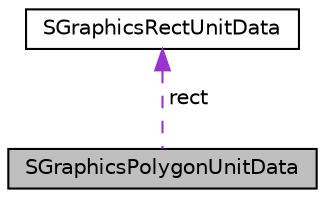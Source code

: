 digraph "SGraphicsPolygonUnitData"
{
  edge [fontname="Helvetica",fontsize="10",labelfontname="Helvetica",labelfontsize="10"];
  node [fontname="Helvetica",fontsize="10",shape=record];
  Node1 [label="SGraphicsPolygonUnitData",height=0.2,width=0.4,color="black", fillcolor="grey75", style="filled", fontcolor="black"];
  Node2 -> Node1 [dir="back",color="darkorchid3",fontsize="10",style="dashed",label=" rect" ,fontname="Helvetica"];
  Node2 [label="SGraphicsRectUnitData",height=0.2,width=0.4,color="black", fillcolor="white", style="filled",URL="$struct_s_graphics_rect_unit_data.html"];
}
